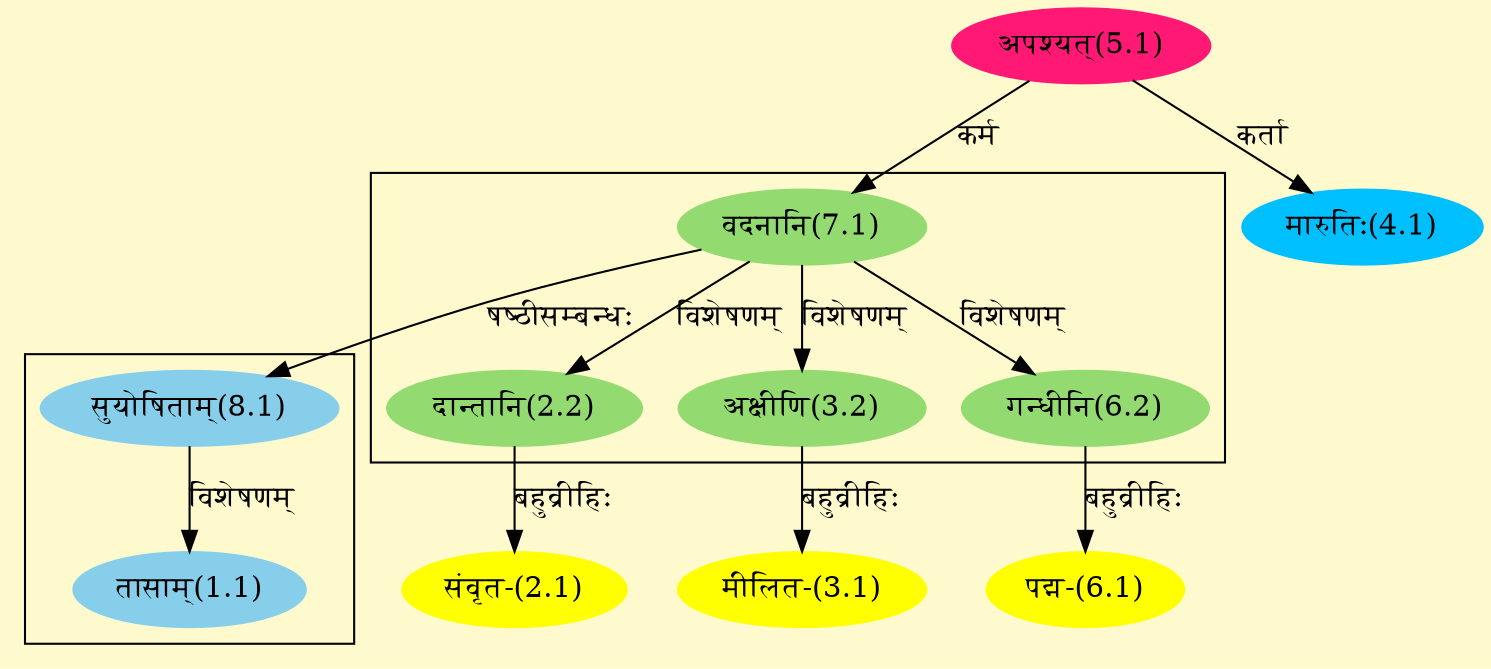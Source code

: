 digraph G{
rankdir=BT;
 compound=true;
 bgcolor="lemonchiffon1";

subgraph cluster_1{
Node1_1 [style=filled, color="#87CEEB" label = "तासाम्(1.1)"]
Node8_1 [style=filled, color="#87CEEB" label = "सुयोषिताम्(8.1)"]

}

subgraph cluster_2{
Node2_2 [style=filled, color="#93DB70" label = "दान्तानि(2.2)"]
Node7_1 [style=filled, color="#93DB70" label = "वदनानि(7.1)"]
Node3_2 [style=filled, color="#93DB70" label = "अक्षीणि(3.2)"]
Node6_2 [style=filled, color="#93DB70" label = "गन्धीनि(6.2)"]

}
Node2_1 [style=filled, color="#FFFF00" label = "संवृत-(2.1)"]
Node2_2 [style=filled, color="#93DB70" label = "दान्तानि(2.2)"]
Node3_1 [style=filled, color="#FFFF00" label = "मीलित-(3.1)"]
Node3_2 [style=filled, color="#93DB70" label = "अक्षीणि(3.2)"]
Node4_1 [style=filled, color="#00BFFF" label = "मारुतिः(4.1)"]
Node5_1 [style=filled, color="#FF1975" label = "अपश्यत्(5.1)"]
Node [style=filled, color="" label = "()"]
Node6_1 [style=filled, color="#FFFF00" label = "पद्म-(6.1)"]
Node6_2 [style=filled, color="#93DB70" label = "गन्धीनि(6.2)"]
Node7_1 [style=filled, color="#93DB70" label = "वदनानि(7.1)"]
Node8_1 [style=filled, color="#87CEEB" label = "सुयोषिताम्(8.1)"]
/* Start of Relations section */

Node1_1 -> Node8_1 [  label="विशेषणम्"  dir="back" ]
Node2_1 -> Node2_2 [  label="बहुव्रीहिः"  dir="back" ]
Node2_2 -> Node7_1 [  label="विशेषणम्"  dir="back" ]
Node3_1 -> Node3_2 [  label="बहुव्रीहिः"  dir="back" ]
Node3_2 -> Node7_1 [  label="विशेषणम्"  dir="back" ]
Node4_1 -> Node5_1 [  label="कर्ता"  dir="back" ]
Node6_1 -> Node6_2 [  label="बहुव्रीहिः"  dir="back" ]
Node6_2 -> Node7_1 [  label="विशेषणम्"  dir="back" ]
Node7_1 -> Node5_1 [  label="कर्म"  dir="back" ]
Node8_1 -> Node7_1 [  label="षष्ठीसम्बन्धः"  dir="back" ]
}
